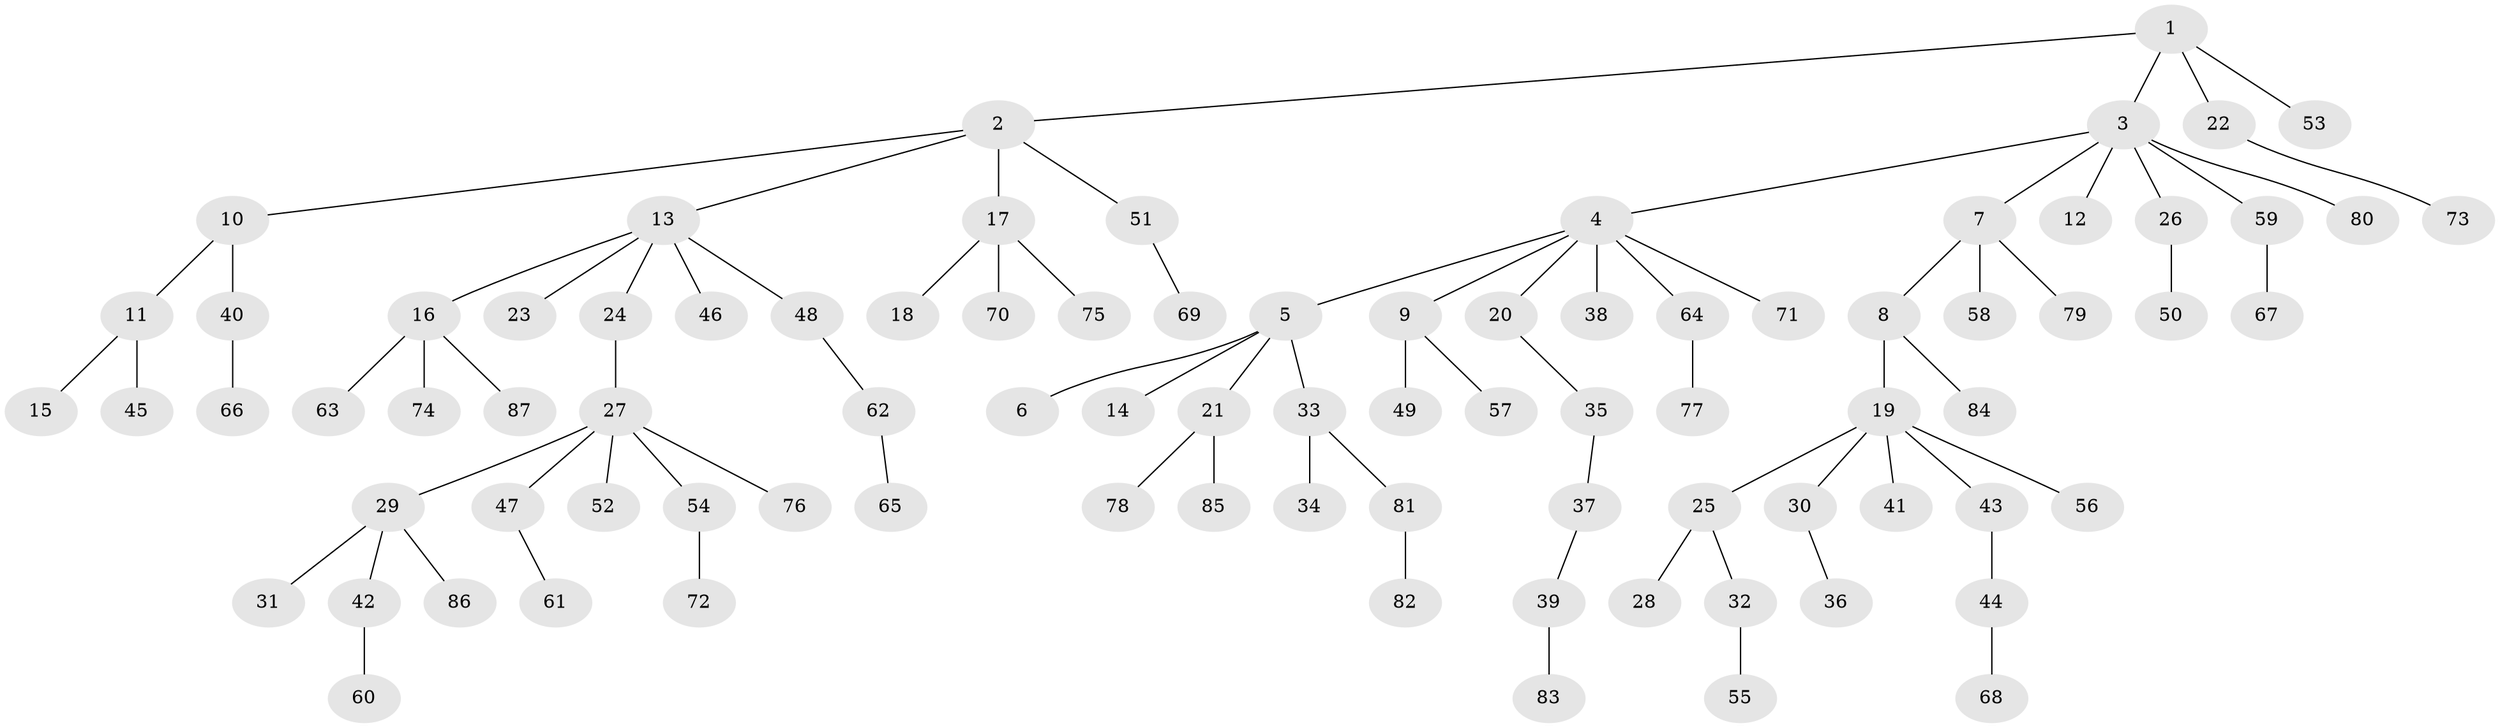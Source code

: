// Generated by graph-tools (version 1.1) at 2025/50/03/09/25 03:50:16]
// undirected, 87 vertices, 86 edges
graph export_dot {
graph [start="1"]
  node [color=gray90,style=filled];
  1;
  2;
  3;
  4;
  5;
  6;
  7;
  8;
  9;
  10;
  11;
  12;
  13;
  14;
  15;
  16;
  17;
  18;
  19;
  20;
  21;
  22;
  23;
  24;
  25;
  26;
  27;
  28;
  29;
  30;
  31;
  32;
  33;
  34;
  35;
  36;
  37;
  38;
  39;
  40;
  41;
  42;
  43;
  44;
  45;
  46;
  47;
  48;
  49;
  50;
  51;
  52;
  53;
  54;
  55;
  56;
  57;
  58;
  59;
  60;
  61;
  62;
  63;
  64;
  65;
  66;
  67;
  68;
  69;
  70;
  71;
  72;
  73;
  74;
  75;
  76;
  77;
  78;
  79;
  80;
  81;
  82;
  83;
  84;
  85;
  86;
  87;
  1 -- 2;
  1 -- 3;
  1 -- 22;
  1 -- 53;
  2 -- 10;
  2 -- 13;
  2 -- 17;
  2 -- 51;
  3 -- 4;
  3 -- 7;
  3 -- 12;
  3 -- 26;
  3 -- 59;
  3 -- 80;
  4 -- 5;
  4 -- 9;
  4 -- 20;
  4 -- 38;
  4 -- 64;
  4 -- 71;
  5 -- 6;
  5 -- 14;
  5 -- 21;
  5 -- 33;
  7 -- 8;
  7 -- 58;
  7 -- 79;
  8 -- 19;
  8 -- 84;
  9 -- 49;
  9 -- 57;
  10 -- 11;
  10 -- 40;
  11 -- 15;
  11 -- 45;
  13 -- 16;
  13 -- 23;
  13 -- 24;
  13 -- 46;
  13 -- 48;
  16 -- 63;
  16 -- 74;
  16 -- 87;
  17 -- 18;
  17 -- 70;
  17 -- 75;
  19 -- 25;
  19 -- 30;
  19 -- 41;
  19 -- 43;
  19 -- 56;
  20 -- 35;
  21 -- 78;
  21 -- 85;
  22 -- 73;
  24 -- 27;
  25 -- 28;
  25 -- 32;
  26 -- 50;
  27 -- 29;
  27 -- 47;
  27 -- 52;
  27 -- 54;
  27 -- 76;
  29 -- 31;
  29 -- 42;
  29 -- 86;
  30 -- 36;
  32 -- 55;
  33 -- 34;
  33 -- 81;
  35 -- 37;
  37 -- 39;
  39 -- 83;
  40 -- 66;
  42 -- 60;
  43 -- 44;
  44 -- 68;
  47 -- 61;
  48 -- 62;
  51 -- 69;
  54 -- 72;
  59 -- 67;
  62 -- 65;
  64 -- 77;
  81 -- 82;
}
